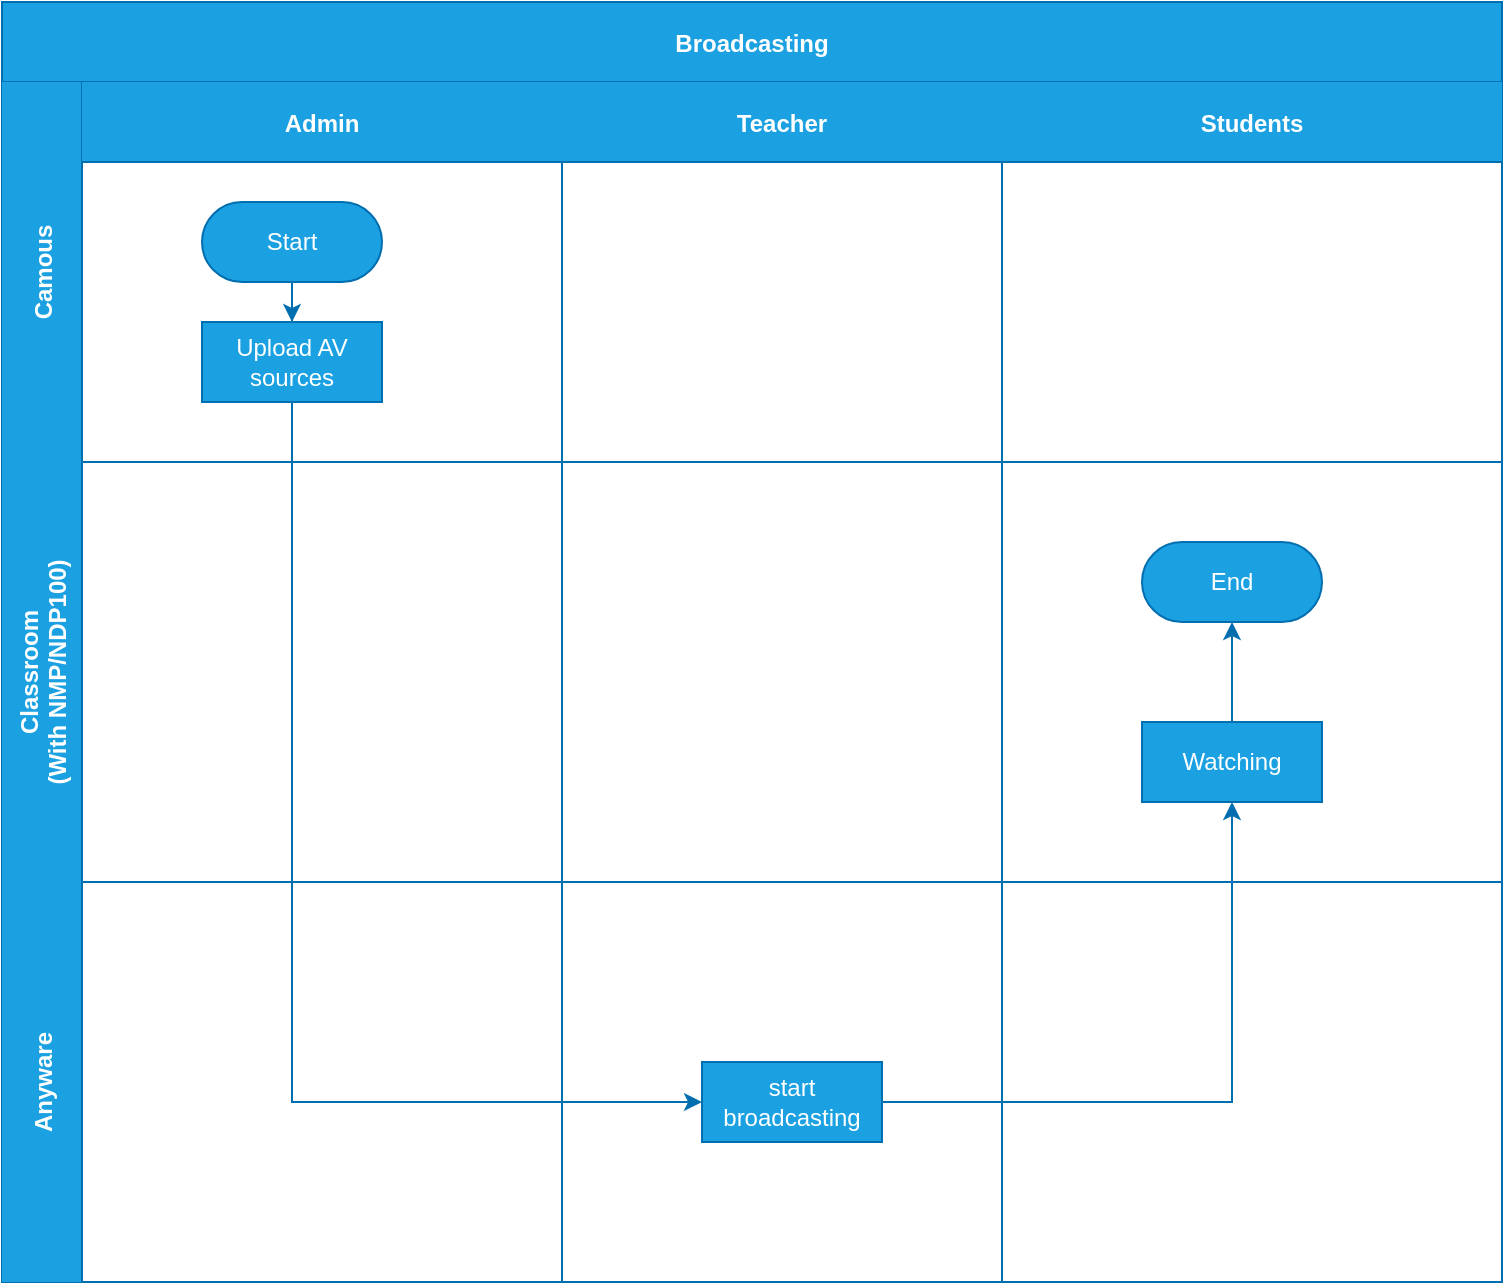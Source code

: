 <mxfile version="24.2.1" type="device">
  <diagram id="kgpKYQtTHZ0yAKxKKP6v" name="Page-1">
    <mxGraphModel dx="1796" dy="1094" grid="1" gridSize="10" guides="1" tooltips="1" connect="1" arrows="1" fold="1" page="1" pageScale="1" pageWidth="850" pageHeight="1100" math="0" shadow="0">
      <root>
        <mxCell id="0" />
        <mxCell id="1" parent="0" />
        <mxCell id="3nuBFxr9cyL0pnOWT2aG-1" value="Broadcasting" style="shape=table;childLayout=tableLayout;startSize=40;collapsible=0;recursiveResize=0;expand=0;fillColor=#1ba1e2;fontStyle=1;strokeColor=#006EAF;fontColor=#ffffff;" parent="1" vertex="1">
          <mxGeometry x="20" y="20" width="750" height="640" as="geometry" />
        </mxCell>
        <mxCell id="3nuBFxr9cyL0pnOWT2aG-2" value="" style="edgeStyle=orthogonalEdgeStyle;rounded=0;orthogonalLoop=1;jettySize=auto;html=1;" parent="3nuBFxr9cyL0pnOWT2aG-1" source="3nuBFxr9cyL0pnOWT2aG-7" target="3nuBFxr9cyL0pnOWT2aG-17" edge="1">
          <mxGeometry relative="1" as="geometry" />
        </mxCell>
        <mxCell id="3nuBFxr9cyL0pnOWT2aG-3" value="Camous" style="shape=tableRow;horizontal=0;swimlaneHead=0;swimlaneBody=0;top=0;left=0;bottom=0;right=0;fillColor=#1ba1e2;points=[[0,0.5],[1,0.5]];portConstraint=eastwest;startSize=40;collapsible=0;recursiveResize=0;expand=0;fontStyle=1;strokeColor=#006EAF;fontColor=#ffffff;" parent="3nuBFxr9cyL0pnOWT2aG-1" vertex="1">
          <mxGeometry y="40" width="750" height="190" as="geometry" />
        </mxCell>
        <mxCell id="3nuBFxr9cyL0pnOWT2aG-4" value="Admin" style="swimlane;swimlaneHead=0;swimlaneBody=0;connectable=0;fillColor=#1ba1e2;startSize=40;collapsible=0;recursiveResize=0;expand=0;fontStyle=1;strokeColor=#006EAF;fontColor=#ffffff;" parent="3nuBFxr9cyL0pnOWT2aG-3" vertex="1">
          <mxGeometry x="40" width="240" height="190" as="geometry">
            <mxRectangle width="240" height="190" as="alternateBounds" />
          </mxGeometry>
        </mxCell>
        <mxCell id="3nuBFxr9cyL0pnOWT2aG-5" style="edgeStyle=orthogonalEdgeStyle;rounded=0;orthogonalLoop=1;jettySize=auto;html=1;fillColor=#1ba1e2;strokeColor=#006EAF;" parent="3nuBFxr9cyL0pnOWT2aG-4" source="3nuBFxr9cyL0pnOWT2aG-6" target="3nuBFxr9cyL0pnOWT2aG-7" edge="1">
          <mxGeometry relative="1" as="geometry" />
        </mxCell>
        <mxCell id="3nuBFxr9cyL0pnOWT2aG-6" value="Start" style="rounded=1;whiteSpace=wrap;html=1;arcSize=50;fillColor=#1ba1e2;strokeColor=#006EAF;fontColor=#ffffff;" parent="3nuBFxr9cyL0pnOWT2aG-4" vertex="1">
          <mxGeometry x="60" y="60" width="90" height="40" as="geometry" />
        </mxCell>
        <mxCell id="3nuBFxr9cyL0pnOWT2aG-7" value="Upload AV sources" style="rounded=0;whiteSpace=wrap;html=1;fillColor=#1ba1e2;strokeColor=#006EAF;fontColor=#ffffff;" parent="3nuBFxr9cyL0pnOWT2aG-4" vertex="1">
          <mxGeometry x="60" y="120" width="90" height="40" as="geometry" />
        </mxCell>
        <mxCell id="3nuBFxr9cyL0pnOWT2aG-8" value="Teacher" style="swimlane;swimlaneHead=0;swimlaneBody=0;connectable=0;fillColor=#1ba1e2;startSize=40;collapsible=0;recursiveResize=0;expand=0;fontStyle=1;strokeColor=#006EAF;fontColor=#ffffff;" parent="3nuBFxr9cyL0pnOWT2aG-3" vertex="1">
          <mxGeometry x="280" width="220" height="190" as="geometry">
            <mxRectangle width="220" height="190" as="alternateBounds" />
          </mxGeometry>
        </mxCell>
        <mxCell id="3nuBFxr9cyL0pnOWT2aG-11" value="Students" style="swimlane;swimlaneHead=0;swimlaneBody=0;connectable=0;fillColor=#1ba1e2;startSize=40;collapsible=0;recursiveResize=0;expand=0;fontStyle=1;strokeColor=#006EAF;fontColor=#ffffff;" parent="3nuBFxr9cyL0pnOWT2aG-3" vertex="1">
          <mxGeometry x="500" width="250" height="190" as="geometry">
            <mxRectangle width="250" height="190" as="alternateBounds" />
          </mxGeometry>
        </mxCell>
        <mxCell id="ZWNse2k3U8-y_IZt1sS2-1" value="Classroom&#xa;(With NMP/NDP100)" style="shape=tableRow;horizontal=0;swimlaneHead=0;swimlaneBody=0;top=0;left=0;bottom=0;right=0;fillColor=#1ba1e2;points=[[0,0.5],[1,0.5]];portConstraint=eastwest;startSize=40;collapsible=0;recursiveResize=0;expand=0;fontStyle=1;strokeColor=#006EAF;fontColor=#ffffff;" vertex="1" parent="3nuBFxr9cyL0pnOWT2aG-1">
          <mxGeometry y="230" width="750" height="210" as="geometry" />
        </mxCell>
        <mxCell id="ZWNse2k3U8-y_IZt1sS2-2" value="" style="swimlane;swimlaneHead=0;swimlaneBody=0;connectable=0;fillColor=#1ba1e2;startSize=0;collapsible=0;recursiveResize=0;expand=0;fontStyle=1;strokeColor=#006EAF;fontColor=#ffffff;" vertex="1" parent="ZWNse2k3U8-y_IZt1sS2-1">
          <mxGeometry x="40" width="240" height="210" as="geometry">
            <mxRectangle width="240" height="210" as="alternateBounds" />
          </mxGeometry>
        </mxCell>
        <mxCell id="ZWNse2k3U8-y_IZt1sS2-4" value="" style="swimlane;swimlaneHead=0;swimlaneBody=0;connectable=0;fillColor=#1ba1e2;startSize=0;collapsible=0;recursiveResize=0;expand=0;fontStyle=1;strokeColor=#006EAF;fontColor=#ffffff;" vertex="1" parent="ZWNse2k3U8-y_IZt1sS2-1">
          <mxGeometry x="280" width="220" height="210" as="geometry">
            <mxRectangle width="220" height="210" as="alternateBounds" />
          </mxGeometry>
        </mxCell>
        <mxCell id="ZWNse2k3U8-y_IZt1sS2-9" value="" style="swimlane;swimlaneHead=0;swimlaneBody=0;connectable=0;fillColor=#1ba1e2;startSize=0;collapsible=0;recursiveResize=0;expand=0;fontStyle=1;strokeColor=#006EAF;fontColor=#ffffff;" vertex="1" parent="ZWNse2k3U8-y_IZt1sS2-1">
          <mxGeometry x="500" width="250" height="210" as="geometry">
            <mxRectangle width="250" height="210" as="alternateBounds" />
          </mxGeometry>
        </mxCell>
        <mxCell id="ZWNse2k3U8-y_IZt1sS2-82" style="edgeStyle=orthogonalEdgeStyle;rounded=0;orthogonalLoop=1;jettySize=auto;html=1;exitX=0.5;exitY=0;exitDx=0;exitDy=0;entryX=0.5;entryY=1;entryDx=0;entryDy=0;fillColor=#1ba1e2;strokeColor=#006EAF;" edge="1" parent="ZWNse2k3U8-y_IZt1sS2-9" source="ZWNse2k3U8-y_IZt1sS2-78" target="ZWNse2k3U8-y_IZt1sS2-81">
          <mxGeometry relative="1" as="geometry" />
        </mxCell>
        <mxCell id="ZWNse2k3U8-y_IZt1sS2-78" value="Watching" style="rounded=0;whiteSpace=wrap;html=1;fillColor=#1ba1e2;strokeColor=#006EAF;fontColor=#ffffff;" vertex="1" parent="ZWNse2k3U8-y_IZt1sS2-9">
          <mxGeometry x="70" y="130" width="90" height="40" as="geometry" />
        </mxCell>
        <mxCell id="ZWNse2k3U8-y_IZt1sS2-81" value="End" style="rounded=1;whiteSpace=wrap;html=1;arcSize=50;fillColor=#1ba1e2;strokeColor=#006EAF;fontColor=#ffffff;" vertex="1" parent="ZWNse2k3U8-y_IZt1sS2-9">
          <mxGeometry x="70" y="40" width="90" height="40" as="geometry" />
        </mxCell>
        <mxCell id="ZWNse2k3U8-y_IZt1sS2-70" value="Anyware" style="shape=tableRow;horizontal=0;swimlaneHead=0;swimlaneBody=0;top=0;left=0;bottom=0;right=0;fillColor=#1ba1e2;points=[[0,0.5],[1,0.5]];portConstraint=eastwest;startSize=40;collapsible=0;recursiveResize=0;expand=0;fontStyle=1;strokeColor=#006EAF;fontColor=#ffffff;" vertex="1" parent="3nuBFxr9cyL0pnOWT2aG-1">
          <mxGeometry y="440" width="750" height="200" as="geometry" />
        </mxCell>
        <mxCell id="ZWNse2k3U8-y_IZt1sS2-71" style="swimlane;swimlaneHead=0;swimlaneBody=0;connectable=0;fillColor=#1ba1e2;startSize=0;collapsible=0;recursiveResize=0;expand=0;fontStyle=1;strokeColor=#006EAF;fontColor=#ffffff;" vertex="1" parent="ZWNse2k3U8-y_IZt1sS2-70">
          <mxGeometry x="40" width="240" height="200" as="geometry">
            <mxRectangle width="240" height="200" as="alternateBounds" />
          </mxGeometry>
        </mxCell>
        <mxCell id="ZWNse2k3U8-y_IZt1sS2-72" style="swimlane;swimlaneHead=0;swimlaneBody=0;connectable=0;fillColor=#1ba1e2;startSize=0;collapsible=0;recursiveResize=0;expand=0;fontStyle=1;strokeColor=#006EAF;fontColor=#ffffff;" vertex="1" parent="ZWNse2k3U8-y_IZt1sS2-70">
          <mxGeometry x="280" width="220" height="200" as="geometry">
            <mxRectangle width="220" height="200" as="alternateBounds" />
          </mxGeometry>
        </mxCell>
        <mxCell id="ZWNse2k3U8-y_IZt1sS2-75" value="start broadcasting" style="rounded=0;whiteSpace=wrap;html=1;fillColor=#1ba1e2;strokeColor=#006EAF;fontColor=#ffffff;" vertex="1" parent="ZWNse2k3U8-y_IZt1sS2-72">
          <mxGeometry x="70" y="90" width="90" height="40" as="geometry" />
        </mxCell>
        <mxCell id="ZWNse2k3U8-y_IZt1sS2-73" style="swimlane;swimlaneHead=0;swimlaneBody=0;connectable=0;fillColor=#1ba1e2;startSize=0;collapsible=0;recursiveResize=0;expand=0;fontStyle=1;strokeColor=#006EAF;fontColor=#ffffff;" vertex="1" parent="ZWNse2k3U8-y_IZt1sS2-70">
          <mxGeometry x="500" width="250" height="200" as="geometry">
            <mxRectangle width="250" height="200" as="alternateBounds" />
          </mxGeometry>
        </mxCell>
        <mxCell id="ZWNse2k3U8-y_IZt1sS2-79" style="edgeStyle=orthogonalEdgeStyle;rounded=0;orthogonalLoop=1;jettySize=auto;html=1;exitX=0.5;exitY=1;exitDx=0;exitDy=0;entryX=0;entryY=0.5;entryDx=0;entryDy=0;fillColor=#1ba1e2;strokeColor=#006EAF;" edge="1" parent="3nuBFxr9cyL0pnOWT2aG-1" source="3nuBFxr9cyL0pnOWT2aG-7" target="ZWNse2k3U8-y_IZt1sS2-75">
          <mxGeometry relative="1" as="geometry" />
        </mxCell>
        <mxCell id="ZWNse2k3U8-y_IZt1sS2-80" style="edgeStyle=orthogonalEdgeStyle;rounded=0;orthogonalLoop=1;jettySize=auto;html=1;exitX=1;exitY=0.5;exitDx=0;exitDy=0;entryX=0.5;entryY=1;entryDx=0;entryDy=0;fillColor=#1ba1e2;strokeColor=#006EAF;" edge="1" parent="3nuBFxr9cyL0pnOWT2aG-1" source="ZWNse2k3U8-y_IZt1sS2-75" target="ZWNse2k3U8-y_IZt1sS2-78">
          <mxGeometry relative="1" as="geometry" />
        </mxCell>
      </root>
    </mxGraphModel>
  </diagram>
</mxfile>
